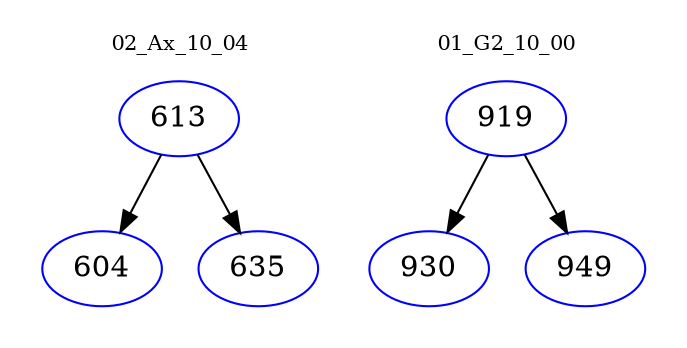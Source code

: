 digraph{
subgraph cluster_0 {
color = white
label = "02_Ax_10_04";
fontsize=10;
T0_613 [label="613", color="blue"]
T0_613 -> T0_604 [color="black"]
T0_604 [label="604", color="blue"]
T0_613 -> T0_635 [color="black"]
T0_635 [label="635", color="blue"]
}
subgraph cluster_1 {
color = white
label = "01_G2_10_00";
fontsize=10;
T1_919 [label="919", color="blue"]
T1_919 -> T1_930 [color="black"]
T1_930 [label="930", color="blue"]
T1_919 -> T1_949 [color="black"]
T1_949 [label="949", color="blue"]
}
}
